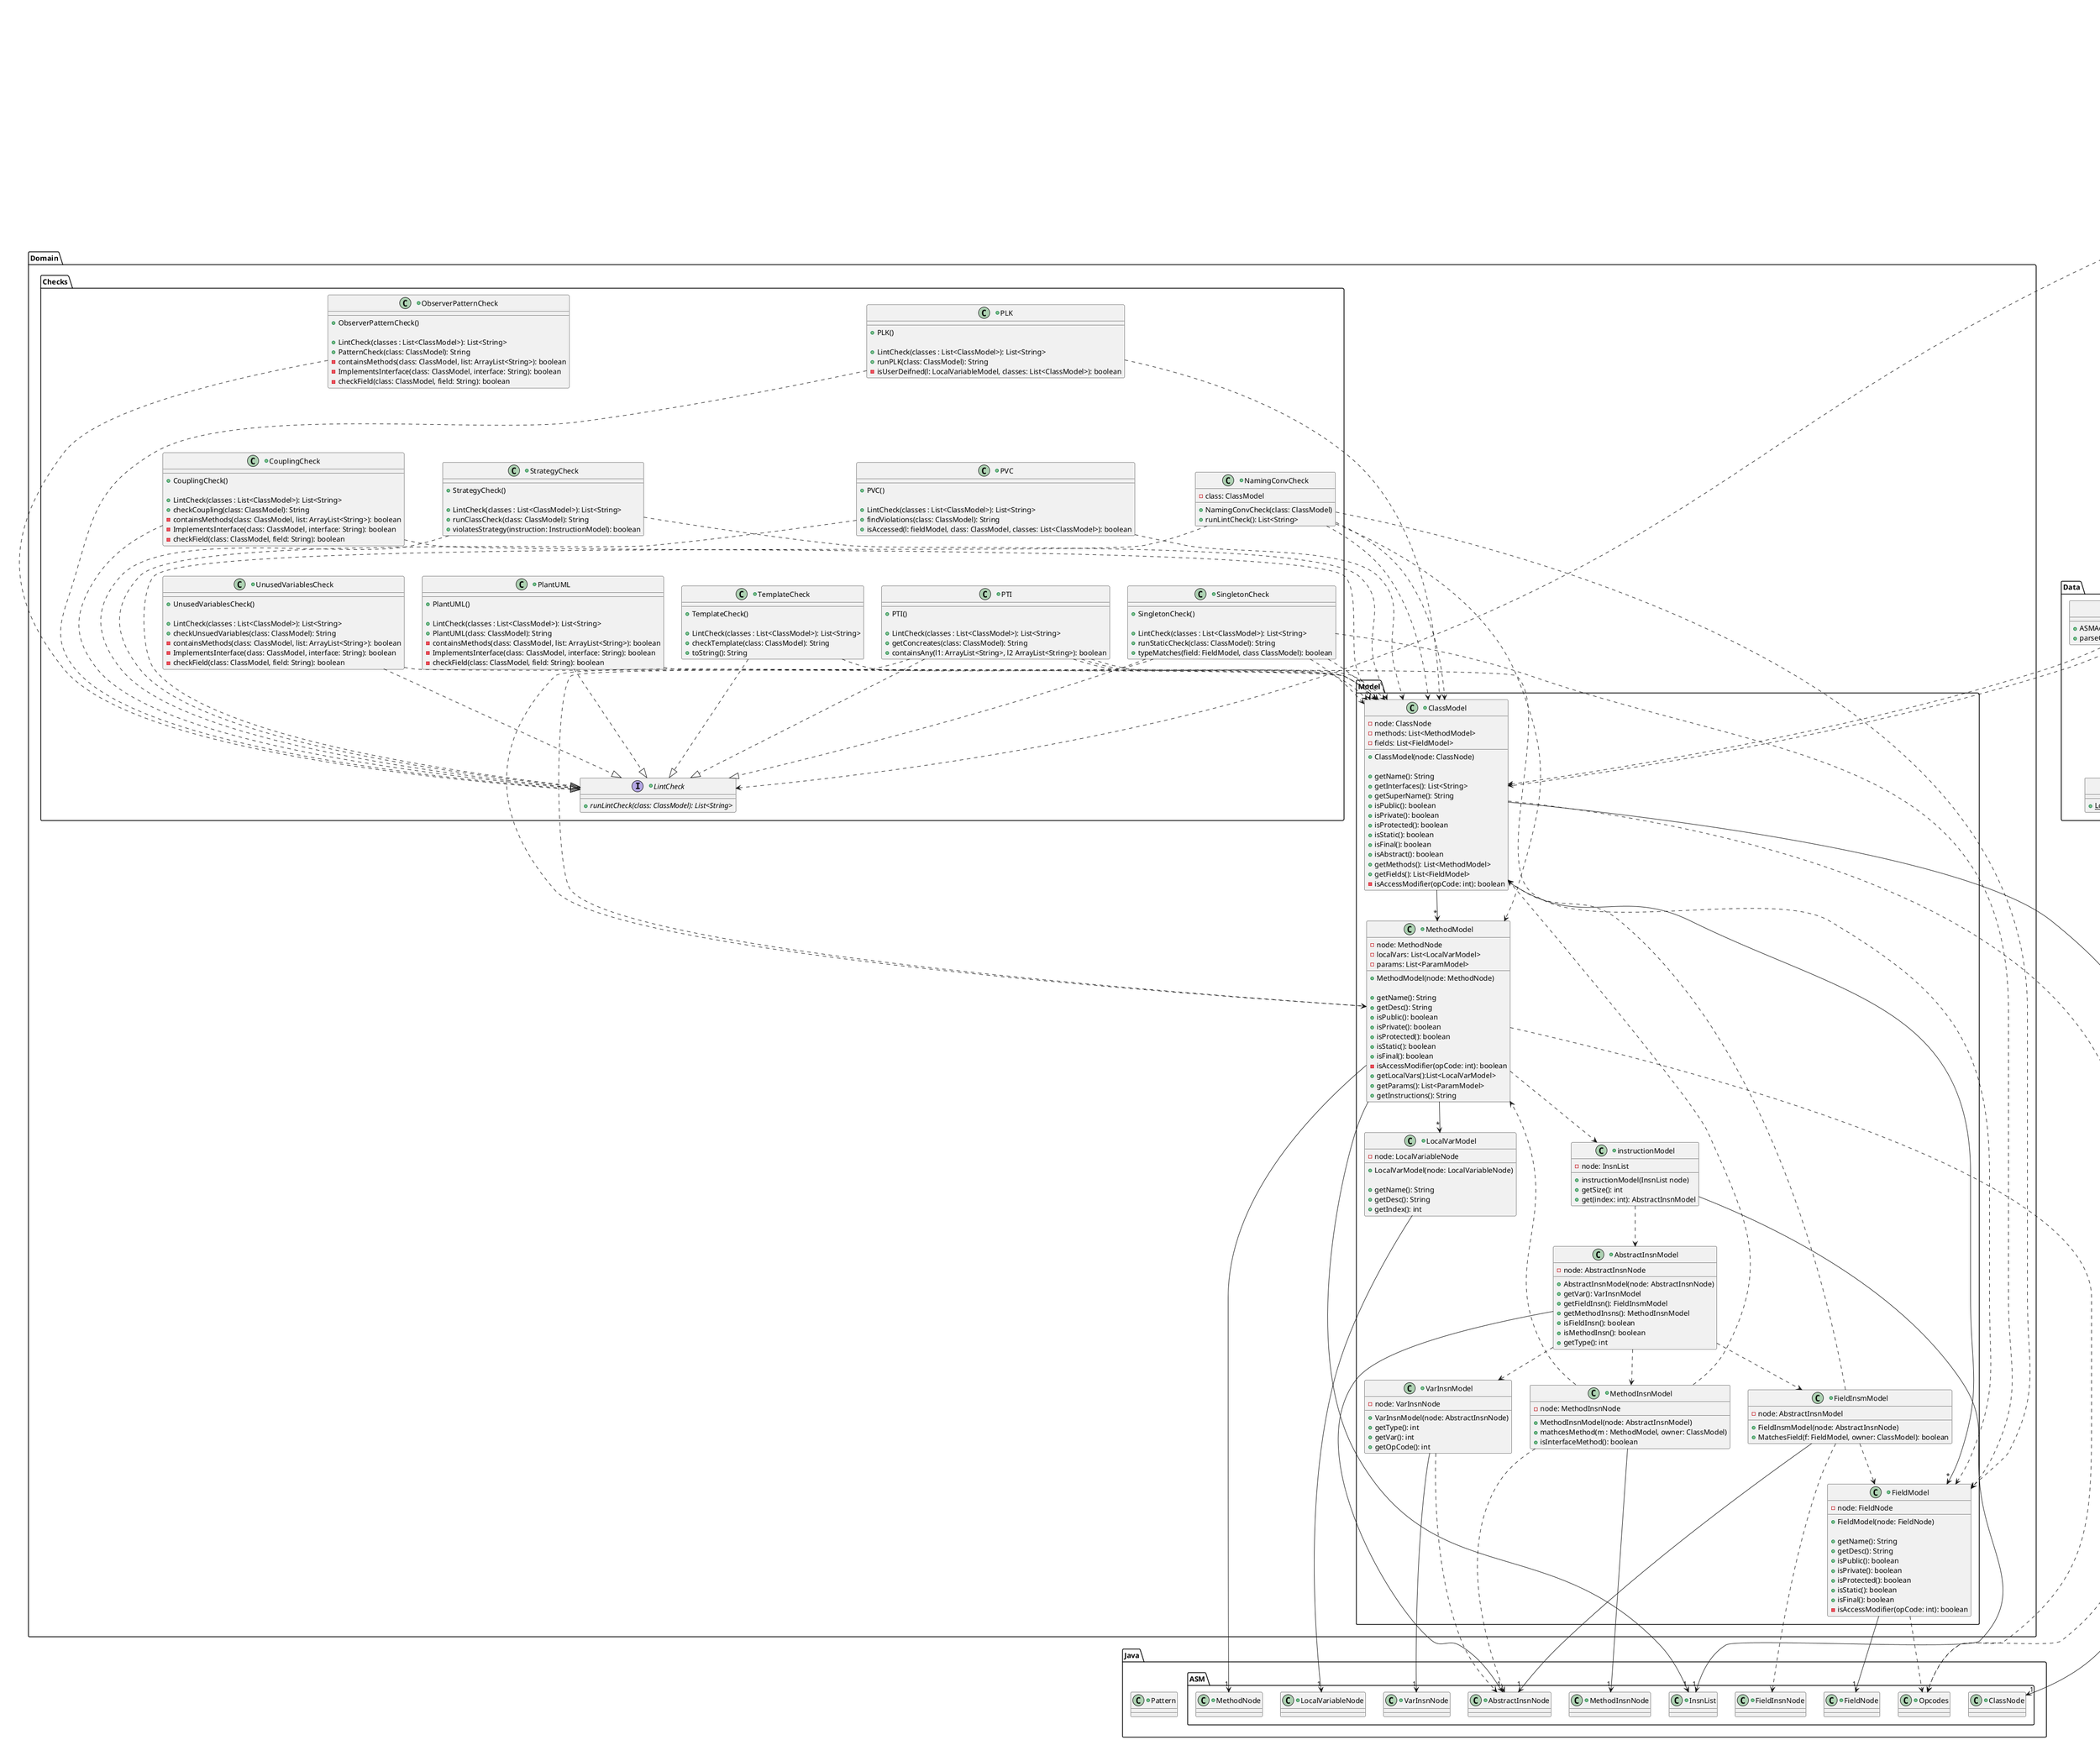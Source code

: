 @startuml
Package Presentation{

+class CommandLineUserInterface{
    -{Static} scanner: Scanner>
}
+class GraphicsUserInterface{
    - {static} <u> FRAME_WIDTH: int
    - {static} <u> FRAME_HEIGHT: int
    - {static} <u> latch: CountDownLatch
    - {static} mainPage: JFrame
    - {static} filePath: JTextField
    - {static} checkNums: JTextField
    - {static} resultText: JTextField
    - {static} scrollPane: JScrollPane
    - {static} createResultsPanel(): JPanel
    - {static} createInputPanel(): JPanel
    - {static} createInfoPanel(): JPanel
    - {static} createButtonPanel(): JPanel
    - {static} createRunButton(): JButton
    - {static} createMainPage(): JFrame
}
+class WebUserInterface{
    - {static} <u> PORT: int
    -handleClient(client: Socket): void
    -sendResponse(client: Socket, status: String,contentType: String, content: byte[], result: List<String>): void
}
WebUserInterface -u-|> UserInterface

+class Main{
+{static} Main(args: String[]): void
}
+abstract class UserInterface{
    -<u> CHECKS: Map
    +runLinter(): void
    ~{abstract} getCheckToRun(): String
    ~{abstract} displayChecks(): void
    ~{abstract} startDisplay(): void
    ~{abstract} getFilePath(): String
    ~{abstract} displayResults(results: List<String>): void
    ~{abstract} close(): void
    -runChecks(checkCommands: List<Integer>, classes: List<ClassModel>): List<String>
    -getClassesFromFile(filePath: String): List<ClassModel>
    -convertInput(s: String): List<Integer>
    #getChecks(): List<String>
}
Main -->UserInterface
GraphicsUserInterface -u-|> UserInterface
CommandLineUserInterface -u-|> UserInterface


}


Package Domain{


Package Checks{
+Interface LintCheck{
+{abstract}runLintCheck(class: ClassModel): List<String>
}
+class NamingConvCheck{
-class: ClassModel
+NamingConvCheck(class: ClassModel)
+runLintCheck(): List<String>
}

+class CouplingCheck{
+CouplingCheck()

+LintCheck(classes : List<ClassModel>): List<String>
+checkCoupling(class: ClassModel): String
- containsMethods(class: ClassModel, list: ArrayList<String>): boolean
- ImplementsInterface(class: ClassModel, interface: String): boolean
- checkField(class: ClassModel, field: String): boolean
}

+class ObserverPatternCheck{
+ObserverPatternCheck()

+LintCheck(classes : List<ClassModel>): List<String>
+PatternCheck(class: ClassModel): String
- containsMethods(class: ClassModel, list: ArrayList<String>): boolean
- ImplementsInterface(class: ClassModel, interface: String): boolean
- checkField(class: ClassModel, field: String): boolean
}

+class PlantUML{
+PlantUML()

+LintCheck(classes : List<ClassModel>): List<String>
+PlantUML(class: ClassModel): String
- containsMethods(class: ClassModel, list: ArrayList<String>): boolean
- ImplementsInterface(class: ClassModel, interface: String): boolean
- checkField(class: ClassModel, field: String): boolean
}

+class PLK{
+PLK()

+LintCheck(classes : List<ClassModel>): List<String>
+runPLK(class: ClassModel): String
-isUserDeifned(l: LocalVariableModel, classes: List<ClassModel>): boolean
}

+class PVC{
+PVC()

+LintCheck(classes : List<ClassModel>): List<String>
+findViolations(class: ClassModel): String
+isAccessed(l: fieldModel, class: ClassModel, classes: List<ClassModel>): boolean
}

+class PTI{
+PTI()

+LintCheck(classes : List<ClassModel>): List<String>
+getConcreates(class: ClassModel): String
+containsAny(l1: ArrayList<String>, l2 ArrayList<String>): boolean
}

+class SingletonCheck{
+SingletonCheck()

+LintCheck(classes : List<ClassModel>): List<String>
+runStaticCheck(class: ClassModel): String
+typeMatches(field: FieldModel, class ClassModel): boolean
}

+class StrategyCheck{
+StrategyCheck()

+LintCheck(classes : List<ClassModel>): List<String>
+runClassCheck(class: ClassModel): String
+violatesStrategy(instruction: InstructionModel): boolean
}
+class TemplateCheck{
+TemplateCheck()

+LintCheck(classes : List<ClassModel>): List<String>
+checkTemplate(class: ClassModel): String
+toString(): String
}

+class UnusedVariablesCheck{
+UnusedVariablesCheck()

+LintCheck(classes : List<ClassModel>): List<String>
+checkUnsuedVariables(class: ClassModel): String
- containsMethods(class: ClassModel, list: ArrayList<String>): boolean
- ImplementsInterface(class: ClassModel, interface: String): boolean
- checkField(class: ClassModel, field: String): boolean
}

UnusedVariablesCheck ..|>LintCheck
TemplateCheck ..|>LintCheck
StrategyCheck ..|>LintCheck
SingletonCheck ..|>LintCheck
PTI ..|>LintCheck
PVC ..|>LintCheck
PLK ..|>LintCheck
PlantUML ..|>LintCheck
ObserverPatternCheck ..|>LintCheck
CouplingCheck ..|>LintCheck
NamingConvCheck ..|> LintCheck




}

Package Model{

+class ClassModel{
-node: ClassNode
-methods: List<MethodModel>
-fields: List<FieldModel>
+ClassModel(node: ClassNode)

+getName(): String
+getInterfaces(): List<String>
+getSuperName(): String
+isPublic(): boolean
+isPrivate(): boolean
+isProtected(): boolean
+isStatic(): boolean
+isFinal(): boolean
+isAbstract(): boolean
+getMethods(): List<MethodModel>
+getFields(): List<FieldModel>
-isAccessModifier(opCode: int): boolean
}
+class MethodModel{
-node: MethodNode
-localVars: List<LocalVarModel>
-params: List<ParamModel>

+MethodModel(node: MethodNode)

+getName(): String
+getDesc(): String
+isPublic(): boolean
+isPrivate(): boolean
+isProtected(): boolean
+isStatic(): boolean
+isFinal(): boolean
-isAccessModifier(opCode: int): boolean
+getLocalVars():List<LocalVarModel>
+getParams(): List<ParamModel>
+getInstructions(): String
}
+class FieldModel{
-node: FieldNode
+FieldModel(node: FieldNode)

+getName(): String
+getDesc(): String
+isPublic(): boolean
+isPrivate(): boolean
+isProtected(): boolean
+isStatic(): boolean
+isFinal(): boolean
-isAccessModifier(opCode: int): boolean
}

+class instructionModel{

-node: InsnList
+ instructionModel(InsnList node)
+ getSize(): int
+ get(index: int): AbstractInsnModel
}

+class AbstractInsnModel{
- node: AbstractInsnNode
+AbstractInsnModel(node: AbstractInsnNode)
+getVar(): VarInsnModel
+getFieldInsn(): FieldInsmModel
+getMethodInsns(): MethodInsnModel
+isFieldInsn(): boolean
+isMethodInsn(): boolean
+getType(): int

}

+class VarInsnModel{
- node: VarInsnNode
+ VarInsnModel(node: AbstractInsnNode)
+getType(): int
+getVar(): int
+getOpCode(): int


}
+class FieldInsmModel{
- node: AbstractInsnModel

+FieldInsmModel(node: AbstractInsnNode)
+MatchesField(f: FieldModel, owner: ClassModel): boolean
}

+class MethodInsnModel{
- node: MethodInsnNode

+MethodInsnModel(node: AbstractInsnModel)
+mathcesMethod(m : MethodModel, owner: ClassModel)
+ isInterfaceMethod(): boolean
}
+class LocalVarModel{
-node: LocalVariableNode
+LocalVarModel(node: LocalVariableNode)

+getName(): String
+getDesc(): String
+getIndex(): int
}


ClassModel -->"*" MethodModel
ClassModel -->"*" FieldModel
AbstractInsnModel ..>VarInsnModel
AbstractInsnModel ..>FieldInsmModel

MethodInsnModel ..>MethodModel


}




}


Package Data{
 +class ASMAdapter{
    +ASMAdapter()
    +parseClases(files: List<String>): List<ClassModel>
 }
 +class PackageLoader{
 +{static} LoadPackages(path: String):List<Byte[]>
 }
 +class FileOutput{
    +{static} SaveResults(results: List<String>): void
 }
}

Package Java{
    +class Pattern{
    }
    Package ASM{
        +class Opcodes{
        }
        +class AbstractInsnNode{
        }
        +class ClassNode{
        }
        +class FieldInsnNode{
        }
        +class FieldNode{
        }
        +class InsnList{
        }
        +class MethodInsnNode{
        }
        +class MethodNode{
        }
        +class VarInsnNode{
        }
        +class LocalVariableNode{
        }

    }
}

ASMAdapter ..> ClassModel



AbstractInsnModel ..> MethodInsnModel
AbstractInsnModel -->"1" AbstractInsnNode

ClassModel -->"1" ClassNode


ClassModel ..> Opcodes

FieldInsmModel -->"1" AbstractInsnNode
FieldInsmModel ..> FieldModel
FieldInsmModel ..> ClassModel
FieldInsmModel ..> FieldInsnNode

FieldModel -->"1" FieldNode
FieldModel ..> Opcodes

instructionModel -->"1" InsnList
instructionModel ..> AbstractInsnModel

LocalVarModel -->"1" LocalVariableNode

MethodInsnModel -->"1" MethodInsnNode
MethodInsnModel ..> AbstractInsnNode
MethodInsnModel ..> ClassModel


MethodModel -->"1" MethodNode
MethodModel -->"1" InsnList
MethodModel -->"*" LocalVarModel
MethodModel ..> instructionModel
MethodModel ..> Opcodes

VarInsnModel -->"1" VarInsnNode
VarInsnModel ..> AbstractInsnNode


PTI ..> FieldModel
PTI ..> MethodModel
PTI ..> ClassModel

NamingConvCheck ..> FieldModel
NamingConvCheck ..> MethodModel
NamingConvCheck ..> ClassModel

SingletonCheck ..> FieldModel
SingletonCheck ..> MethodModel
SingletonCheck ..> ClassModel
ASMAdapter ..>PackageLoader
ASMAdapter ..> ClassModel
Main ..>GraphicsUserInterface
GraphicsUserInterface ..> CommandLineUserInterface
UserInterface ..>LintCheck
UserInterface ..>FileOutput
UserInterface ..> ASMAdapter 
UnusedVariablesCheck ..>ClassModel
TemplateCheck ..>ClassModel
StrategyCheck ..>ClassModel
SingletonCheck ..>ClassModel
PTI ..>ClassModel
PVC ..>ClassModel
PLK ..>ClassModel
PlantUML ..>ClassModel
CouplingCheck ..>ClassModel
NamingConvCheck ..> ClassModel

PLK -[hidden]-> PVC
PVC -[hidden]-> PTI


ObserverPatternCheck -d[hidden]-> NamingConvCheck
NamingConvCheck -d[hidden]-> SingletonCheck
StrategyCheck -d[hidden]-> PlantUML
CouplingCheck -d[hidden]-> UnusedVariablesCheck

CommandLineUserInterface ..> FileOutput

@enduml